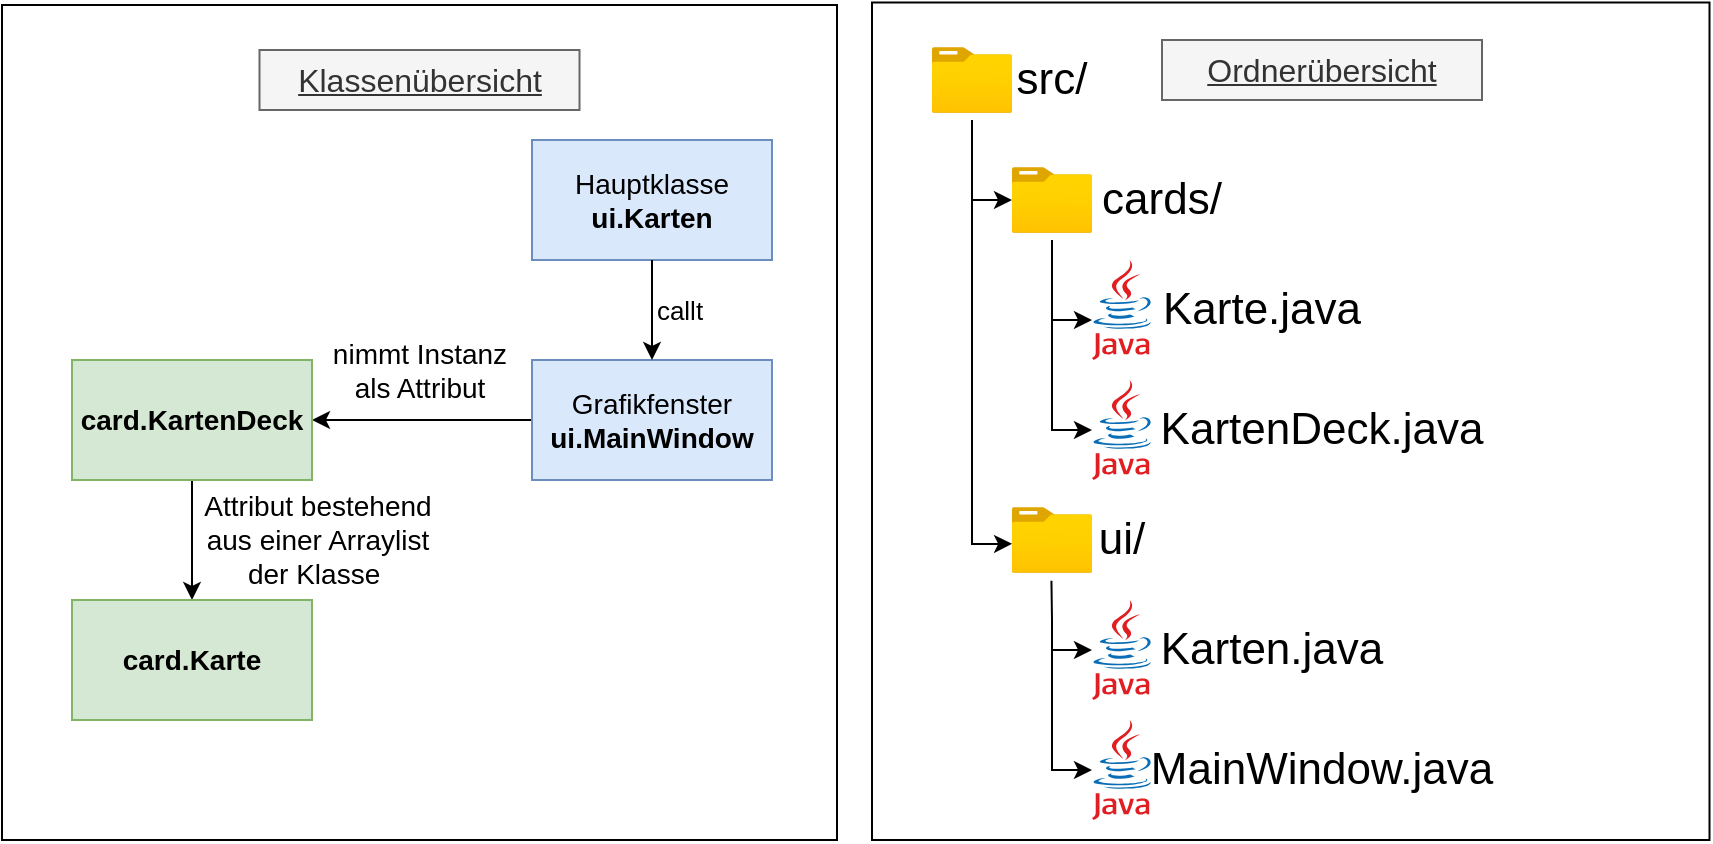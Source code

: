 <mxfile version="18.0.1" type="device"><diagram id="sjbyanrG_to2hAsC2oxt" name="Page-1"><mxGraphModel dx="1168" dy="561" grid="1" gridSize="10" guides="1" tooltips="1" connect="1" arrows="1" fold="1" page="1" pageScale="1" pageWidth="827" pageHeight="1169" math="0" shadow="0"><root><mxCell id="0"/><mxCell id="1" parent="0"/><mxCell id="HAj7Jbte6fndv6A2JfU_-27" value="" style="whiteSpace=wrap;html=1;aspect=fixed;fontSize=22;" vertex="1" parent="1"><mxGeometry x="510" y="11.25" width="418.75" height="418.75" as="geometry"/></mxCell><mxCell id="HAj7Jbte6fndv6A2JfU_-1" value="" style="whiteSpace=wrap;html=1;aspect=fixed;" vertex="1" parent="1"><mxGeometry x="75" y="12.5" width="417.5" height="417.5" as="geometry"/></mxCell><mxCell id="tUCjaDYg18XAktJsDqyo-7" style="edgeStyle=orthogonalEdgeStyle;rounded=0;orthogonalLoop=1;jettySize=auto;html=1;entryX=1;entryY=0.5;entryDx=0;entryDy=0;" parent="1" source="tUCjaDYg18XAktJsDqyo-1" target="tUCjaDYg18XAktJsDqyo-2" edge="1"><mxGeometry relative="1" as="geometry"/></mxCell><mxCell id="tUCjaDYg18XAktJsDqyo-1" value="&lt;font style=&quot;font-size: 14px;&quot;&gt;Grafikfenster&lt;br&gt;&lt;b&gt;ui.MainWindow&lt;/b&gt;&lt;/font&gt;" style="rounded=0;whiteSpace=wrap;html=1;fillColor=#dae8fc;strokeColor=#6c8ebf;" parent="1" vertex="1"><mxGeometry x="340" y="190" width="120" height="60" as="geometry"/></mxCell><mxCell id="tUCjaDYg18XAktJsDqyo-9" style="edgeStyle=orthogonalEdgeStyle;rounded=0;orthogonalLoop=1;jettySize=auto;html=1;entryX=0.5;entryY=0;entryDx=0;entryDy=0;" parent="1" source="tUCjaDYg18XAktJsDqyo-2" target="tUCjaDYg18XAktJsDqyo-3" edge="1"><mxGeometry relative="1" as="geometry"/></mxCell><mxCell id="tUCjaDYg18XAktJsDqyo-2" value="&lt;b&gt;&lt;font style=&quot;font-size: 14px;&quot;&gt;card.KartenDeck&lt;/font&gt;&lt;/b&gt;" style="rounded=0;whiteSpace=wrap;html=1;fillColor=#d5e8d4;strokeColor=#82b366;" parent="1" vertex="1"><mxGeometry x="110" y="190" width="120" height="60" as="geometry"/></mxCell><mxCell id="tUCjaDYg18XAktJsDqyo-3" value="&lt;b&gt;&lt;font style=&quot;font-size: 14px;&quot;&gt;card.Karte&lt;/font&gt;&lt;/b&gt;" style="rounded=0;whiteSpace=wrap;html=1;fillColor=#d5e8d4;strokeColor=#82b366;" parent="1" vertex="1"><mxGeometry x="110" y="310" width="120" height="60" as="geometry"/></mxCell><mxCell id="tUCjaDYg18XAktJsDqyo-4" value="&lt;font style=&quot;font-size: 14px;&quot;&gt;Hauptklasse&lt;br&gt;&lt;b&gt;ui.Karten&lt;/b&gt;&lt;/font&gt;" style="rounded=0;whiteSpace=wrap;html=1;fillColor=#dae8fc;strokeColor=#6c8ebf;" parent="1" vertex="1"><mxGeometry x="340" y="80" width="120" height="60" as="geometry"/></mxCell><mxCell id="tUCjaDYg18XAktJsDqyo-5" value="" style="endArrow=classic;html=1;rounded=0;exitX=0.5;exitY=1;exitDx=0;exitDy=0;entryX=0.5;entryY=0;entryDx=0;entryDy=0;" parent="1" source="tUCjaDYg18XAktJsDqyo-4" target="tUCjaDYg18XAktJsDqyo-1" edge="1"><mxGeometry width="50" height="50" relative="1" as="geometry"><mxPoint x="370" y="310" as="sourcePoint"/><mxPoint x="420" y="260" as="targetPoint"/></mxGeometry></mxCell><mxCell id="tUCjaDYg18XAktJsDqyo-6" value="&lt;font style=&quot;font-size: 13px;&quot;&gt;callt&lt;/font&gt;" style="text;html=1;strokeColor=none;fillColor=none;align=center;verticalAlign=middle;whiteSpace=wrap;rounded=0;" parent="1" vertex="1"><mxGeometry x="384" y="150" width="60" height="30" as="geometry"/></mxCell><mxCell id="tUCjaDYg18XAktJsDqyo-8" value="&lt;font style=&quot;font-size: 14px;&quot;&gt;nimmt Instanz als Attribut&lt;/font&gt;" style="text;html=1;strokeColor=none;fillColor=none;align=center;verticalAlign=middle;whiteSpace=wrap;rounded=0;" parent="1" vertex="1"><mxGeometry x="238.75" y="180" width="90" height="30" as="geometry"/></mxCell><mxCell id="tUCjaDYg18XAktJsDqyo-10" value="&lt;font style=&quot;font-size: 14px;&quot;&gt;Attribut bestehend aus einer Arraylist der Klasse&amp;nbsp;&lt;/font&gt;" style="text;html=1;strokeColor=none;fillColor=none;align=center;verticalAlign=middle;whiteSpace=wrap;rounded=0;" parent="1" vertex="1"><mxGeometry x="170" y="265" width="126" height="30" as="geometry"/></mxCell><mxCell id="HAj7Jbte6fndv6A2JfU_-2" value="&lt;font style=&quot;font-size: 16px;&quot;&gt;&lt;u&gt;Klassenübersicht&lt;/u&gt;&lt;/font&gt;" style="text;html=1;strokeColor=#666666;fillColor=#f5f5f5;align=center;verticalAlign=middle;whiteSpace=wrap;rounded=0;fontColor=#333333;" vertex="1" parent="1"><mxGeometry x="203.75" y="35" width="160" height="30" as="geometry"/></mxCell><mxCell id="HAj7Jbte6fndv6A2JfU_-10" value="" style="edgeStyle=orthogonalEdgeStyle;rounded=0;orthogonalLoop=1;jettySize=auto;html=1;fontSize=22;entryX=0;entryY=0.5;entryDx=0;entryDy=0;entryPerimeter=0;" edge="1" parent="1" source="HAj7Jbte6fndv6A2JfU_-4" target="HAj7Jbte6fndv6A2JfU_-9"><mxGeometry relative="1" as="geometry"/></mxCell><mxCell id="HAj7Jbte6fndv6A2JfU_-4" value="" style="aspect=fixed;html=1;points=[];align=center;image;fontSize=16;image=img/lib/azure2/general/Folder_Blank.svg;fontFamily=Helvetica;fontColor=default;strokeColor=default;fillColor=default;" vertex="1" parent="1"><mxGeometry x="540" y="30" width="40" height="40" as="geometry"/></mxCell><mxCell id="HAj7Jbte6fndv6A2JfU_-5" value="&lt;font style=&quot;font-size: 22px;&quot;&gt;src/&lt;/font&gt;" style="text;html=1;strokeColor=none;fillColor=none;align=center;verticalAlign=middle;whiteSpace=wrap;rounded=0;fontSize=16;" vertex="1" parent="1"><mxGeometry x="570" y="35" width="60" height="30" as="geometry"/></mxCell><mxCell id="HAj7Jbte6fndv6A2JfU_-6" value="" style="dashed=0;outlineConnect=0;html=1;align=center;labelPosition=center;verticalLabelPosition=bottom;verticalAlign=top;shape=mxgraph.weblogos.java;fontFamily=Helvetica;fontSize=16;fontColor=default;strokeColor=default;fillColor=default;" vertex="1" parent="1"><mxGeometry x="620" y="140" width="30" height="50" as="geometry"/></mxCell><mxCell id="HAj7Jbte6fndv6A2JfU_-12" value="" style="edgeStyle=orthogonalEdgeStyle;rounded=0;orthogonalLoop=1;jettySize=auto;html=1;fontSize=22;" edge="1" parent="1" source="HAj7Jbte6fndv6A2JfU_-9" target="HAj7Jbte6fndv6A2JfU_-6"><mxGeometry relative="1" as="geometry"><mxPoint x="610" y="170" as="targetPoint"/><Array as="points"><mxPoint x="600" y="170"/></Array></mxGeometry></mxCell><mxCell id="HAj7Jbte6fndv6A2JfU_-9" value="" style="aspect=fixed;html=1;points=[];align=center;image;fontSize=16;image=img/lib/azure2/general/Folder_Blank.svg;fontFamily=Helvetica;fontColor=default;strokeColor=default;fillColor=default;" vertex="1" parent="1"><mxGeometry x="580" y="90" width="40" height="40" as="geometry"/></mxCell><mxCell id="HAj7Jbte6fndv6A2JfU_-11" value="&lt;font style=&quot;font-size: 22px;&quot;&gt;cards/&lt;/font&gt;" style="text;html=1;strokeColor=none;fillColor=none;align=center;verticalAlign=middle;whiteSpace=wrap;rounded=0;fontSize=16;" vertex="1" parent="1"><mxGeometry x="620" y="95" width="70" height="30" as="geometry"/></mxCell><mxCell id="HAj7Jbte6fndv6A2JfU_-13" value="" style="dashed=0;outlineConnect=0;html=1;align=center;labelPosition=center;verticalLabelPosition=bottom;verticalAlign=top;shape=mxgraph.weblogos.java;fontFamily=Helvetica;fontSize=16;fontColor=default;strokeColor=default;fillColor=default;" vertex="1" parent="1"><mxGeometry x="620" y="200" width="30" height="50" as="geometry"/></mxCell><mxCell id="HAj7Jbte6fndv6A2JfU_-14" value="&lt;font style=&quot;font-size: 22px;&quot;&gt;Karte.java&lt;/font&gt;" style="text;html=1;strokeColor=none;fillColor=none;align=center;verticalAlign=middle;whiteSpace=wrap;rounded=0;fontSize=16;" vertex="1" parent="1"><mxGeometry x="640" y="150" width="130" height="30" as="geometry"/></mxCell><mxCell id="HAj7Jbte6fndv6A2JfU_-15" value="&lt;font style=&quot;font-size: 22px;&quot;&gt;KartenDeck.java&lt;/font&gt;" style="text;html=1;strokeColor=none;fillColor=none;align=center;verticalAlign=middle;whiteSpace=wrap;rounded=0;fontSize=16;" vertex="1" parent="1"><mxGeometry x="680" y="210" width="110" height="30" as="geometry"/></mxCell><mxCell id="HAj7Jbte6fndv6A2JfU_-16" value="" style="aspect=fixed;html=1;points=[];align=center;image;fontSize=16;image=img/lib/azure2/general/Folder_Blank.svg;fontFamily=Helvetica;fontColor=default;strokeColor=default;fillColor=default;" vertex="1" parent="1"><mxGeometry x="580" y="260" width="40" height="40" as="geometry"/></mxCell><mxCell id="HAj7Jbte6fndv6A2JfU_-17" value="" style="endArrow=classic;html=1;rounded=0;fontSize=22;entryX=0.001;entryY=0.548;entryDx=0;entryDy=0;entryPerimeter=0;" edge="1" parent="1" target="HAj7Jbte6fndv6A2JfU_-16"><mxGeometry width="50" height="50" relative="1" as="geometry"><mxPoint x="560" y="110" as="sourcePoint"/><mxPoint x="610" y="60" as="targetPoint"/><Array as="points"><mxPoint x="560" y="282"/></Array></mxGeometry></mxCell><mxCell id="HAj7Jbte6fndv6A2JfU_-18" value="" style="dashed=0;outlineConnect=0;html=1;align=center;labelPosition=center;verticalLabelPosition=bottom;verticalAlign=top;shape=mxgraph.weblogos.java;fontFamily=Helvetica;fontSize=16;fontColor=default;strokeColor=default;fillColor=default;" vertex="1" parent="1"><mxGeometry x="620" y="310" width="30" height="50" as="geometry"/></mxCell><mxCell id="HAj7Jbte6fndv6A2JfU_-19" value="" style="dashed=0;outlineConnect=0;html=1;align=center;labelPosition=center;verticalLabelPosition=bottom;verticalAlign=top;shape=mxgraph.weblogos.java;fontFamily=Helvetica;fontSize=16;fontColor=default;strokeColor=default;fillColor=default;" vertex="1" parent="1"><mxGeometry x="620" y="370" width="30" height="50" as="geometry"/></mxCell><mxCell id="HAj7Jbte6fndv6A2JfU_-20" value="&lt;font style=&quot;font-size: 22px;&quot;&gt;Karten.java&lt;/font&gt;" style="text;html=1;strokeColor=none;fillColor=none;align=center;verticalAlign=middle;whiteSpace=wrap;rounded=0;fontSize=16;" vertex="1" parent="1"><mxGeometry x="640" y="320" width="140" height="30" as="geometry"/></mxCell><mxCell id="HAj7Jbte6fndv6A2JfU_-21" value="&lt;font style=&quot;font-size: 22px;&quot;&gt;MainWindow.java&lt;/font&gt;" style="text;html=1;strokeColor=none;fillColor=none;align=center;verticalAlign=middle;whiteSpace=wrap;rounded=0;fontSize=16;" vertex="1" parent="1"><mxGeometry x="685" y="380" width="100" height="30" as="geometry"/></mxCell><mxCell id="HAj7Jbte6fndv6A2JfU_-23" value="" style="endArrow=classic;html=1;rounded=0;fontSize=22;exitX=0.493;exitY=1.008;exitDx=0;exitDy=0;exitPerimeter=0;" edge="1" parent="1" source="HAj7Jbte6fndv6A2JfU_-16" target="HAj7Jbte6fndv6A2JfU_-18"><mxGeometry width="50" height="50" relative="1" as="geometry"><mxPoint x="590" y="340" as="sourcePoint"/><mxPoint x="590" y="350" as="targetPoint"/><Array as="points"><mxPoint x="600" y="320"/><mxPoint x="600" y="335"/></Array></mxGeometry></mxCell><mxCell id="HAj7Jbte6fndv6A2JfU_-24" value="&lt;font style=&quot;font-size: 22px;&quot;&gt;ui/&lt;/font&gt;" style="text;html=1;strokeColor=none;fillColor=none;align=center;verticalAlign=middle;whiteSpace=wrap;rounded=0;fontSize=16;" vertex="1" parent="1"><mxGeometry x="585" y="265" width="100" height="30" as="geometry"/></mxCell><mxCell id="HAj7Jbte6fndv6A2JfU_-25" value="&lt;font style=&quot;font-size: 16px;&quot;&gt;&lt;u&gt;Ordnerübersicht&lt;/u&gt;&lt;/font&gt;" style="text;html=1;strokeColor=#666666;fillColor=#f5f5f5;align=center;verticalAlign=middle;whiteSpace=wrap;rounded=0;fontColor=#333333;" vertex="1" parent="1"><mxGeometry x="655" y="30" width="160" height="30" as="geometry"/></mxCell><mxCell id="HAj7Jbte6fndv6A2JfU_-28" value="" style="endArrow=classic;html=1;rounded=0;fontSize=14;" edge="1" parent="1" target="HAj7Jbte6fndv6A2JfU_-13"><mxGeometry width="50" height="50" relative="1" as="geometry"><mxPoint x="600" y="170" as="sourcePoint"/><mxPoint x="650" y="170" as="targetPoint"/><Array as="points"><mxPoint x="600" y="225"/></Array></mxGeometry></mxCell><mxCell id="HAj7Jbte6fndv6A2JfU_-31" value="" style="endArrow=classic;html=1;rounded=0;fontSize=14;" edge="1" parent="1" target="HAj7Jbte6fndv6A2JfU_-19"><mxGeometry width="50" height="50" relative="1" as="geometry"><mxPoint x="600" y="330" as="sourcePoint"/><mxPoint x="620" y="370" as="targetPoint"/><Array as="points"><mxPoint x="600" y="395"/></Array></mxGeometry></mxCell></root></mxGraphModel></diagram></mxfile>